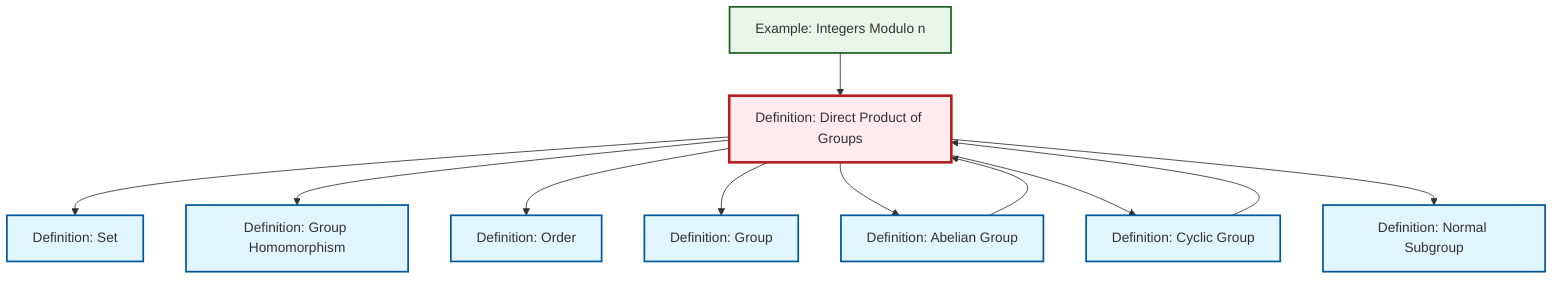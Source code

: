 graph TD
    classDef definition fill:#e1f5fe,stroke:#01579b,stroke-width:2px
    classDef theorem fill:#f3e5f5,stroke:#4a148c,stroke-width:2px
    classDef axiom fill:#fff3e0,stroke:#e65100,stroke-width:2px
    classDef example fill:#e8f5e9,stroke:#1b5e20,stroke-width:2px
    classDef current fill:#ffebee,stroke:#b71c1c,stroke-width:3px
    ex-quotient-integers-mod-n["Example: Integers Modulo n"]:::example
    def-order["Definition: Order"]:::definition
    def-abelian-group["Definition: Abelian Group"]:::definition
    def-cyclic-group["Definition: Cyclic Group"]:::definition
    def-set["Definition: Set"]:::definition
    def-group["Definition: Group"]:::definition
    def-homomorphism["Definition: Group Homomorphism"]:::definition
    def-normal-subgroup["Definition: Normal Subgroup"]:::definition
    def-direct-product["Definition: Direct Product of Groups"]:::definition
    ex-quotient-integers-mod-n --> def-direct-product
    def-cyclic-group --> def-direct-product
    def-direct-product --> def-set
    def-direct-product --> def-homomorphism
    def-direct-product --> def-order
    def-direct-product --> def-group
    def-direct-product --> def-abelian-group
    def-direct-product --> def-cyclic-group
    def-direct-product --> def-normal-subgroup
    def-abelian-group --> def-direct-product
    class def-direct-product current